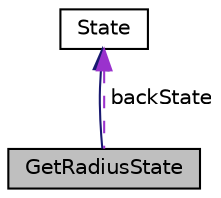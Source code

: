 digraph "GetRadiusState"
{
 // LATEX_PDF_SIZE
  edge [fontname="Helvetica",fontsize="10",labelfontname="Helvetica",labelfontsize="10"];
  node [fontname="Helvetica",fontsize="10",shape=record];
  Node1 [label="GetRadiusState",height=0.2,width=0.4,color="black", fillcolor="grey75", style="filled", fontcolor="black",tooltip="Class that represents a state for obtaining a radius as user input."];
  Node2 -> Node1 [dir="back",color="midnightblue",fontsize="10",style="solid"];
  Node2 [label="State",height=0.2,width=0.4,color="black", fillcolor="white", style="filled",URL="$class_state.html",tooltip="Abstract base class representing an app state within the flight management system."];
  Node2 -> Node1 [dir="back",color="darkorchid3",fontsize="10",style="dashed",label=" backState" ];
}
